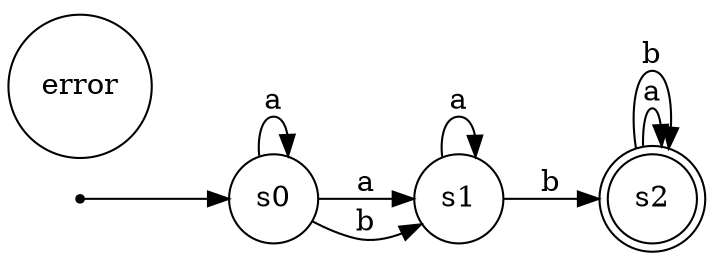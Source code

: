 digraph maquina_de_estados { 
	rankdir=LR;
	size="10"
	node [shape = doublecircle];
	s2
	node [shape = point];
	p
	node [shape = circle];
	error [style=filled, fillcolor=white];
	p -> s0
	node [shape = circle];
	s0 -> s0 [label = "a"][color=black];
	s0 -> s1 [label = "a"][color=black];
	s0 -> s1 [label = "b"][color=black];
	s1 -> s1 [label = "a"][color=black];
	s1 -> s2 [label = "b"][color=black];
	s2 -> s2 [label = "a"][color=black];
	s2 -> s2 [label = "b"][color=black];
	}